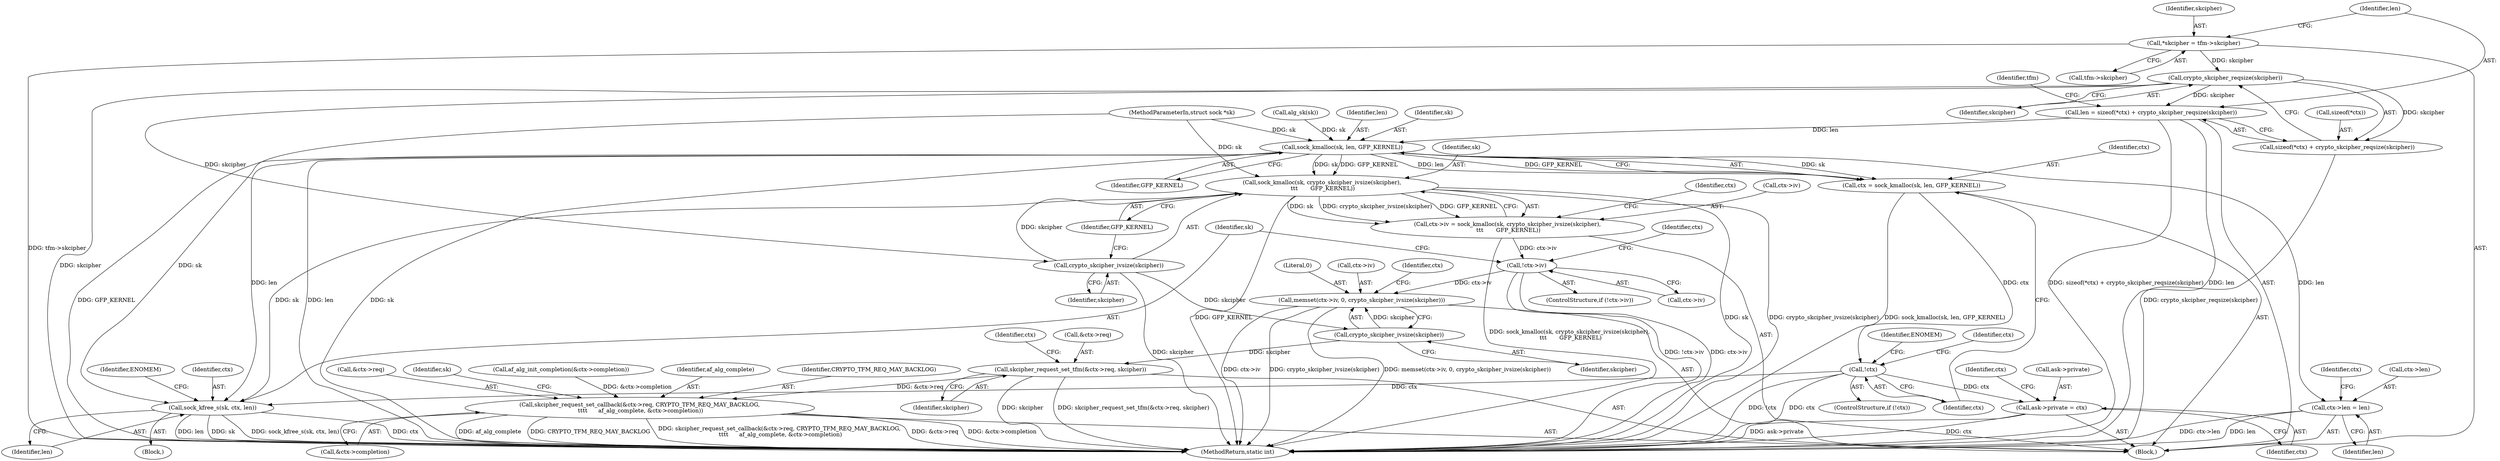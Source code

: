 digraph "0_linux_dd504589577d8e8e70f51f997ad487a4cb6c026f@pointer" {
"1000115" [label="(Call,*skcipher = tfm->skcipher)"];
"1000127" [label="(Call,crypto_skcipher_reqsize(skcipher))"];
"1000121" [label="(Call,len = sizeof(*ctx) + crypto_skcipher_reqsize(skcipher))"];
"1000139" [label="(Call,sock_kmalloc(sk, len, GFP_KERNEL))"];
"1000137" [label="(Call,ctx = sock_kmalloc(sk, len, GFP_KERNEL))"];
"1000144" [label="(Call,!ctx)"];
"1000164" [label="(Call,sock_kfree_s(sk, ctx, len))"];
"1000219" [label="(Call,ask->private = ctx)"];
"1000153" [label="(Call,sock_kmalloc(sk, crypto_skcipher_ivsize(skcipher),\n \t\t\t       GFP_KERNEL))"];
"1000149" [label="(Call,ctx->iv = sock_kmalloc(sk, crypto_skcipher_ivsize(skcipher),\n \t\t\t       GFP_KERNEL))"];
"1000159" [label="(Call,!ctx->iv)"];
"1000171" [label="(Call,memset(ctx->iv, 0, crypto_skcipher_ivsize(skcipher)))"];
"1000183" [label="(Call,ctx->len = len)"];
"1000123" [label="(Call,sizeof(*ctx) + crypto_skcipher_reqsize(skcipher))"];
"1000155" [label="(Call,crypto_skcipher_ivsize(skcipher))"];
"1000176" [label="(Call,crypto_skcipher_ivsize(skcipher))"];
"1000224" [label="(Call,skcipher_request_set_tfm(&ctx->req, skcipher))"];
"1000230" [label="(Call,skcipher_request_set_callback(&ctx->req, CRYPTO_TFM_REQ_MAY_BACKLOG,\n \t\t\t\t      af_alg_complete, &ctx->completion))"];
"1000150" [label="(Call,ctx->iv)"];
"1000137" [label="(Call,ctx = sock_kmalloc(sk, len, GFP_KERNEL))"];
"1000124" [label="(Call,sizeof(*ctx))"];
"1000227" [label="(Identifier,ctx)"];
"1000171" [label="(Call,memset(ctx->iv, 0, crypto_skcipher_ivsize(skcipher)))"];
"1000141" [label="(Identifier,len)"];
"1000102" [label="(MethodParameterIn,struct sock *sk)"];
"1000121" [label="(Call,len = sizeof(*ctx) + crypto_skcipher_reqsize(skcipher))"];
"1000151" [label="(Identifier,ctx)"];
"1000149" [label="(Call,ctx->iv = sock_kmalloc(sk, crypto_skcipher_ivsize(skcipher),\n \t\t\t       GFP_KERNEL))"];
"1000160" [label="(Call,ctx->iv)"];
"1000153" [label="(Call,sock_kmalloc(sk, crypto_skcipher_ivsize(skcipher),\n \t\t\t       GFP_KERNEL))"];
"1000167" [label="(Identifier,len)"];
"1000176" [label="(Call,crypto_skcipher_ivsize(skcipher))"];
"1000219" [label="(Call,ask->private = ctx)"];
"1000156" [label="(Identifier,skcipher)"];
"1000184" [label="(Call,ctx->len)"];
"1000165" [label="(Identifier,sk)"];
"1000122" [label="(Identifier,len)"];
"1000164" [label="(Call,sock_kfree_s(sk, ctx, len))"];
"1000224" [label="(Call,skcipher_request_set_tfm(&ctx->req, skcipher))"];
"1000233" [label="(Identifier,ctx)"];
"1000127" [label="(Call,crypto_skcipher_reqsize(skcipher))"];
"1000229" [label="(Identifier,skcipher)"];
"1000144" [label="(Call,!ctx)"];
"1000175" [label="(Literal,0)"];
"1000177" [label="(Identifier,skcipher)"];
"1000231" [label="(Call,&ctx->req)"];
"1000243" [label="(Identifier,sk)"];
"1000157" [label="(Identifier,GFP_KERNEL)"];
"1000223" [label="(Identifier,ctx)"];
"1000139" [label="(Call,sock_kmalloc(sk, len, GFP_KERNEL))"];
"1000159" [label="(Call,!ctx->iv)"];
"1000163" [label="(Block,)"];
"1000170" [label="(Identifier,ENOMEM)"];
"1000161" [label="(Identifier,ctx)"];
"1000190" [label="(Identifier,ctx)"];
"1000143" [label="(ControlStructure,if (!ctx))"];
"1000115" [label="(Call,*skcipher = tfm->skcipher)"];
"1000132" [label="(Identifier,tfm)"];
"1000166" [label="(Identifier,ctx)"];
"1000214" [label="(Call,af_alg_init_completion(&ctx->completion))"];
"1000187" [label="(Identifier,len)"];
"1000148" [label="(Identifier,ENOMEM)"];
"1000128" [label="(Identifier,skcipher)"];
"1000123" [label="(Call,sizeof(*ctx) + crypto_skcipher_reqsize(skcipher))"];
"1000116" [label="(Identifier,skcipher)"];
"1000155" [label="(Call,crypto_skcipher_ivsize(skcipher))"];
"1000183" [label="(Call,ctx->len = len)"];
"1000138" [label="(Identifier,ctx)"];
"1000220" [label="(Call,ask->private)"];
"1000158" [label="(ControlStructure,if (!ctx->iv))"];
"1000173" [label="(Identifier,ctx)"];
"1000237" [label="(Call,&ctx->completion)"];
"1000225" [label="(Call,&ctx->req)"];
"1000145" [label="(Identifier,ctx)"];
"1000140" [label="(Identifier,sk)"];
"1000108" [label="(Call,alg_sk(sk))"];
"1000154" [label="(Identifier,sk)"];
"1000172" [label="(Call,ctx->iv)"];
"1000103" [label="(Block,)"];
"1000142" [label="(Identifier,GFP_KERNEL)"];
"1000230" [label="(Call,skcipher_request_set_callback(&ctx->req, CRYPTO_TFM_REQ_MAY_BACKLOG,\n \t\t\t\t      af_alg_complete, &ctx->completion))"];
"1000236" [label="(Identifier,af_alg_complete)"];
"1000117" [label="(Call,tfm->skcipher)"];
"1000235" [label="(Identifier,CRYPTO_TFM_REQ_MAY_BACKLOG)"];
"1000181" [label="(Identifier,ctx)"];
"1000248" [label="(MethodReturn,static int)"];
"1000115" -> "1000103"  [label="AST: "];
"1000115" -> "1000117"  [label="CFG: "];
"1000116" -> "1000115"  [label="AST: "];
"1000117" -> "1000115"  [label="AST: "];
"1000122" -> "1000115"  [label="CFG: "];
"1000115" -> "1000248"  [label="DDG: tfm->skcipher"];
"1000115" -> "1000127"  [label="DDG: skcipher"];
"1000127" -> "1000123"  [label="AST: "];
"1000127" -> "1000128"  [label="CFG: "];
"1000128" -> "1000127"  [label="AST: "];
"1000123" -> "1000127"  [label="CFG: "];
"1000127" -> "1000248"  [label="DDG: skcipher"];
"1000127" -> "1000121"  [label="DDG: skcipher"];
"1000127" -> "1000123"  [label="DDG: skcipher"];
"1000127" -> "1000155"  [label="DDG: skcipher"];
"1000121" -> "1000103"  [label="AST: "];
"1000121" -> "1000123"  [label="CFG: "];
"1000122" -> "1000121"  [label="AST: "];
"1000123" -> "1000121"  [label="AST: "];
"1000132" -> "1000121"  [label="CFG: "];
"1000121" -> "1000248"  [label="DDG: sizeof(*ctx) + crypto_skcipher_reqsize(skcipher)"];
"1000121" -> "1000248"  [label="DDG: len"];
"1000121" -> "1000139"  [label="DDG: len"];
"1000139" -> "1000137"  [label="AST: "];
"1000139" -> "1000142"  [label="CFG: "];
"1000140" -> "1000139"  [label="AST: "];
"1000141" -> "1000139"  [label="AST: "];
"1000142" -> "1000139"  [label="AST: "];
"1000137" -> "1000139"  [label="CFG: "];
"1000139" -> "1000248"  [label="DDG: GFP_KERNEL"];
"1000139" -> "1000248"  [label="DDG: len"];
"1000139" -> "1000248"  [label="DDG: sk"];
"1000139" -> "1000137"  [label="DDG: sk"];
"1000139" -> "1000137"  [label="DDG: len"];
"1000139" -> "1000137"  [label="DDG: GFP_KERNEL"];
"1000108" -> "1000139"  [label="DDG: sk"];
"1000102" -> "1000139"  [label="DDG: sk"];
"1000139" -> "1000153"  [label="DDG: sk"];
"1000139" -> "1000153"  [label="DDG: GFP_KERNEL"];
"1000139" -> "1000164"  [label="DDG: len"];
"1000139" -> "1000183"  [label="DDG: len"];
"1000137" -> "1000103"  [label="AST: "];
"1000138" -> "1000137"  [label="AST: "];
"1000145" -> "1000137"  [label="CFG: "];
"1000137" -> "1000248"  [label="DDG: sock_kmalloc(sk, len, GFP_KERNEL)"];
"1000137" -> "1000144"  [label="DDG: ctx"];
"1000144" -> "1000143"  [label="AST: "];
"1000144" -> "1000145"  [label="CFG: "];
"1000145" -> "1000144"  [label="AST: "];
"1000148" -> "1000144"  [label="CFG: "];
"1000151" -> "1000144"  [label="CFG: "];
"1000144" -> "1000248"  [label="DDG: !ctx"];
"1000144" -> "1000248"  [label="DDG: ctx"];
"1000144" -> "1000164"  [label="DDG: ctx"];
"1000144" -> "1000219"  [label="DDG: ctx"];
"1000164" -> "1000163"  [label="AST: "];
"1000164" -> "1000167"  [label="CFG: "];
"1000165" -> "1000164"  [label="AST: "];
"1000166" -> "1000164"  [label="AST: "];
"1000167" -> "1000164"  [label="AST: "];
"1000170" -> "1000164"  [label="CFG: "];
"1000164" -> "1000248"  [label="DDG: sock_kfree_s(sk, ctx, len)"];
"1000164" -> "1000248"  [label="DDG: ctx"];
"1000164" -> "1000248"  [label="DDG: len"];
"1000164" -> "1000248"  [label="DDG: sk"];
"1000153" -> "1000164"  [label="DDG: sk"];
"1000102" -> "1000164"  [label="DDG: sk"];
"1000219" -> "1000103"  [label="AST: "];
"1000219" -> "1000223"  [label="CFG: "];
"1000220" -> "1000219"  [label="AST: "];
"1000223" -> "1000219"  [label="AST: "];
"1000227" -> "1000219"  [label="CFG: "];
"1000219" -> "1000248"  [label="DDG: ctx"];
"1000219" -> "1000248"  [label="DDG: ask->private"];
"1000153" -> "1000149"  [label="AST: "];
"1000153" -> "1000157"  [label="CFG: "];
"1000154" -> "1000153"  [label="AST: "];
"1000155" -> "1000153"  [label="AST: "];
"1000157" -> "1000153"  [label="AST: "];
"1000149" -> "1000153"  [label="CFG: "];
"1000153" -> "1000248"  [label="DDG: GFP_KERNEL"];
"1000153" -> "1000248"  [label="DDG: sk"];
"1000153" -> "1000248"  [label="DDG: crypto_skcipher_ivsize(skcipher)"];
"1000153" -> "1000149"  [label="DDG: sk"];
"1000153" -> "1000149"  [label="DDG: crypto_skcipher_ivsize(skcipher)"];
"1000153" -> "1000149"  [label="DDG: GFP_KERNEL"];
"1000102" -> "1000153"  [label="DDG: sk"];
"1000155" -> "1000153"  [label="DDG: skcipher"];
"1000149" -> "1000103"  [label="AST: "];
"1000150" -> "1000149"  [label="AST: "];
"1000161" -> "1000149"  [label="CFG: "];
"1000149" -> "1000248"  [label="DDG: sock_kmalloc(sk, crypto_skcipher_ivsize(skcipher),\n \t\t\t       GFP_KERNEL)"];
"1000149" -> "1000159"  [label="DDG: ctx->iv"];
"1000159" -> "1000158"  [label="AST: "];
"1000159" -> "1000160"  [label="CFG: "];
"1000160" -> "1000159"  [label="AST: "];
"1000165" -> "1000159"  [label="CFG: "];
"1000173" -> "1000159"  [label="CFG: "];
"1000159" -> "1000248"  [label="DDG: !ctx->iv"];
"1000159" -> "1000248"  [label="DDG: ctx->iv"];
"1000159" -> "1000171"  [label="DDG: ctx->iv"];
"1000171" -> "1000103"  [label="AST: "];
"1000171" -> "1000176"  [label="CFG: "];
"1000172" -> "1000171"  [label="AST: "];
"1000175" -> "1000171"  [label="AST: "];
"1000176" -> "1000171"  [label="AST: "];
"1000181" -> "1000171"  [label="CFG: "];
"1000171" -> "1000248"  [label="DDG: ctx->iv"];
"1000171" -> "1000248"  [label="DDG: crypto_skcipher_ivsize(skcipher)"];
"1000171" -> "1000248"  [label="DDG: memset(ctx->iv, 0, crypto_skcipher_ivsize(skcipher))"];
"1000176" -> "1000171"  [label="DDG: skcipher"];
"1000183" -> "1000103"  [label="AST: "];
"1000183" -> "1000187"  [label="CFG: "];
"1000184" -> "1000183"  [label="AST: "];
"1000187" -> "1000183"  [label="AST: "];
"1000190" -> "1000183"  [label="CFG: "];
"1000183" -> "1000248"  [label="DDG: len"];
"1000183" -> "1000248"  [label="DDG: ctx->len"];
"1000124" -> "1000123"  [label="AST: "];
"1000123" -> "1000248"  [label="DDG: crypto_skcipher_reqsize(skcipher)"];
"1000155" -> "1000156"  [label="CFG: "];
"1000156" -> "1000155"  [label="AST: "];
"1000157" -> "1000155"  [label="CFG: "];
"1000155" -> "1000248"  [label="DDG: skcipher"];
"1000155" -> "1000176"  [label="DDG: skcipher"];
"1000176" -> "1000177"  [label="CFG: "];
"1000177" -> "1000176"  [label="AST: "];
"1000176" -> "1000224"  [label="DDG: skcipher"];
"1000224" -> "1000103"  [label="AST: "];
"1000224" -> "1000229"  [label="CFG: "];
"1000225" -> "1000224"  [label="AST: "];
"1000229" -> "1000224"  [label="AST: "];
"1000233" -> "1000224"  [label="CFG: "];
"1000224" -> "1000248"  [label="DDG: skcipher"];
"1000224" -> "1000248"  [label="DDG: skcipher_request_set_tfm(&ctx->req, skcipher)"];
"1000224" -> "1000230"  [label="DDG: &ctx->req"];
"1000230" -> "1000103"  [label="AST: "];
"1000230" -> "1000237"  [label="CFG: "];
"1000231" -> "1000230"  [label="AST: "];
"1000235" -> "1000230"  [label="AST: "];
"1000236" -> "1000230"  [label="AST: "];
"1000237" -> "1000230"  [label="AST: "];
"1000243" -> "1000230"  [label="CFG: "];
"1000230" -> "1000248"  [label="DDG: &ctx->req"];
"1000230" -> "1000248"  [label="DDG: &ctx->completion"];
"1000230" -> "1000248"  [label="DDG: af_alg_complete"];
"1000230" -> "1000248"  [label="DDG: CRYPTO_TFM_REQ_MAY_BACKLOG"];
"1000230" -> "1000248"  [label="DDG: skcipher_request_set_callback(&ctx->req, CRYPTO_TFM_REQ_MAY_BACKLOG,\n \t\t\t\t      af_alg_complete, &ctx->completion)"];
"1000214" -> "1000230"  [label="DDG: &ctx->completion"];
}
